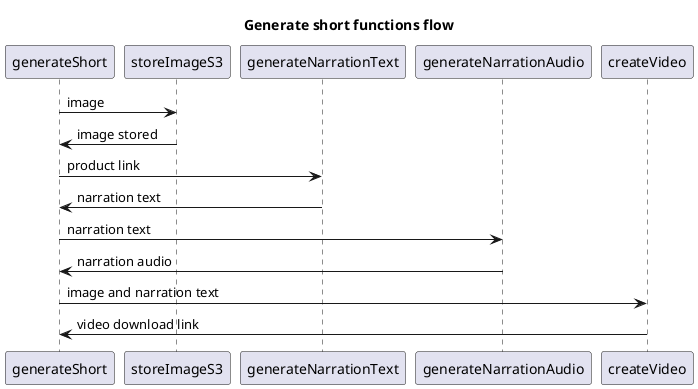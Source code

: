 @startuml Generate short functions flow
title Generate short functions flow

generateShort -> storeImageS3 : image
storeImageS3 -> generateShort : image stored

generateShort -> generateNarrationText : product link
generateNarrationText -> generateShort : narration text

generateShort -> generateNarrationAudio : narration text
generateNarrationAudio -> generateShort : narration audio

generateShort -> createVideo : image and narration text
createVideo -> generateShort : video download link
@enduml